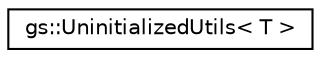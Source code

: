 digraph "Graphical Class Hierarchy"
{
 // LATEX_PDF_SIZE
  edge [fontname="Helvetica",fontsize="10",labelfontname="Helvetica",labelfontsize="10"];
  node [fontname="Helvetica",fontsize="10",shape=record];
  rankdir="LR";
  Node0 [label="gs::UninitializedUtils\< T \>",height=0.2,width=0.4,color="black", fillcolor="white", style="filled",URL="$structgs_1_1UninitializedUtils.html",tooltip=" "];
}
